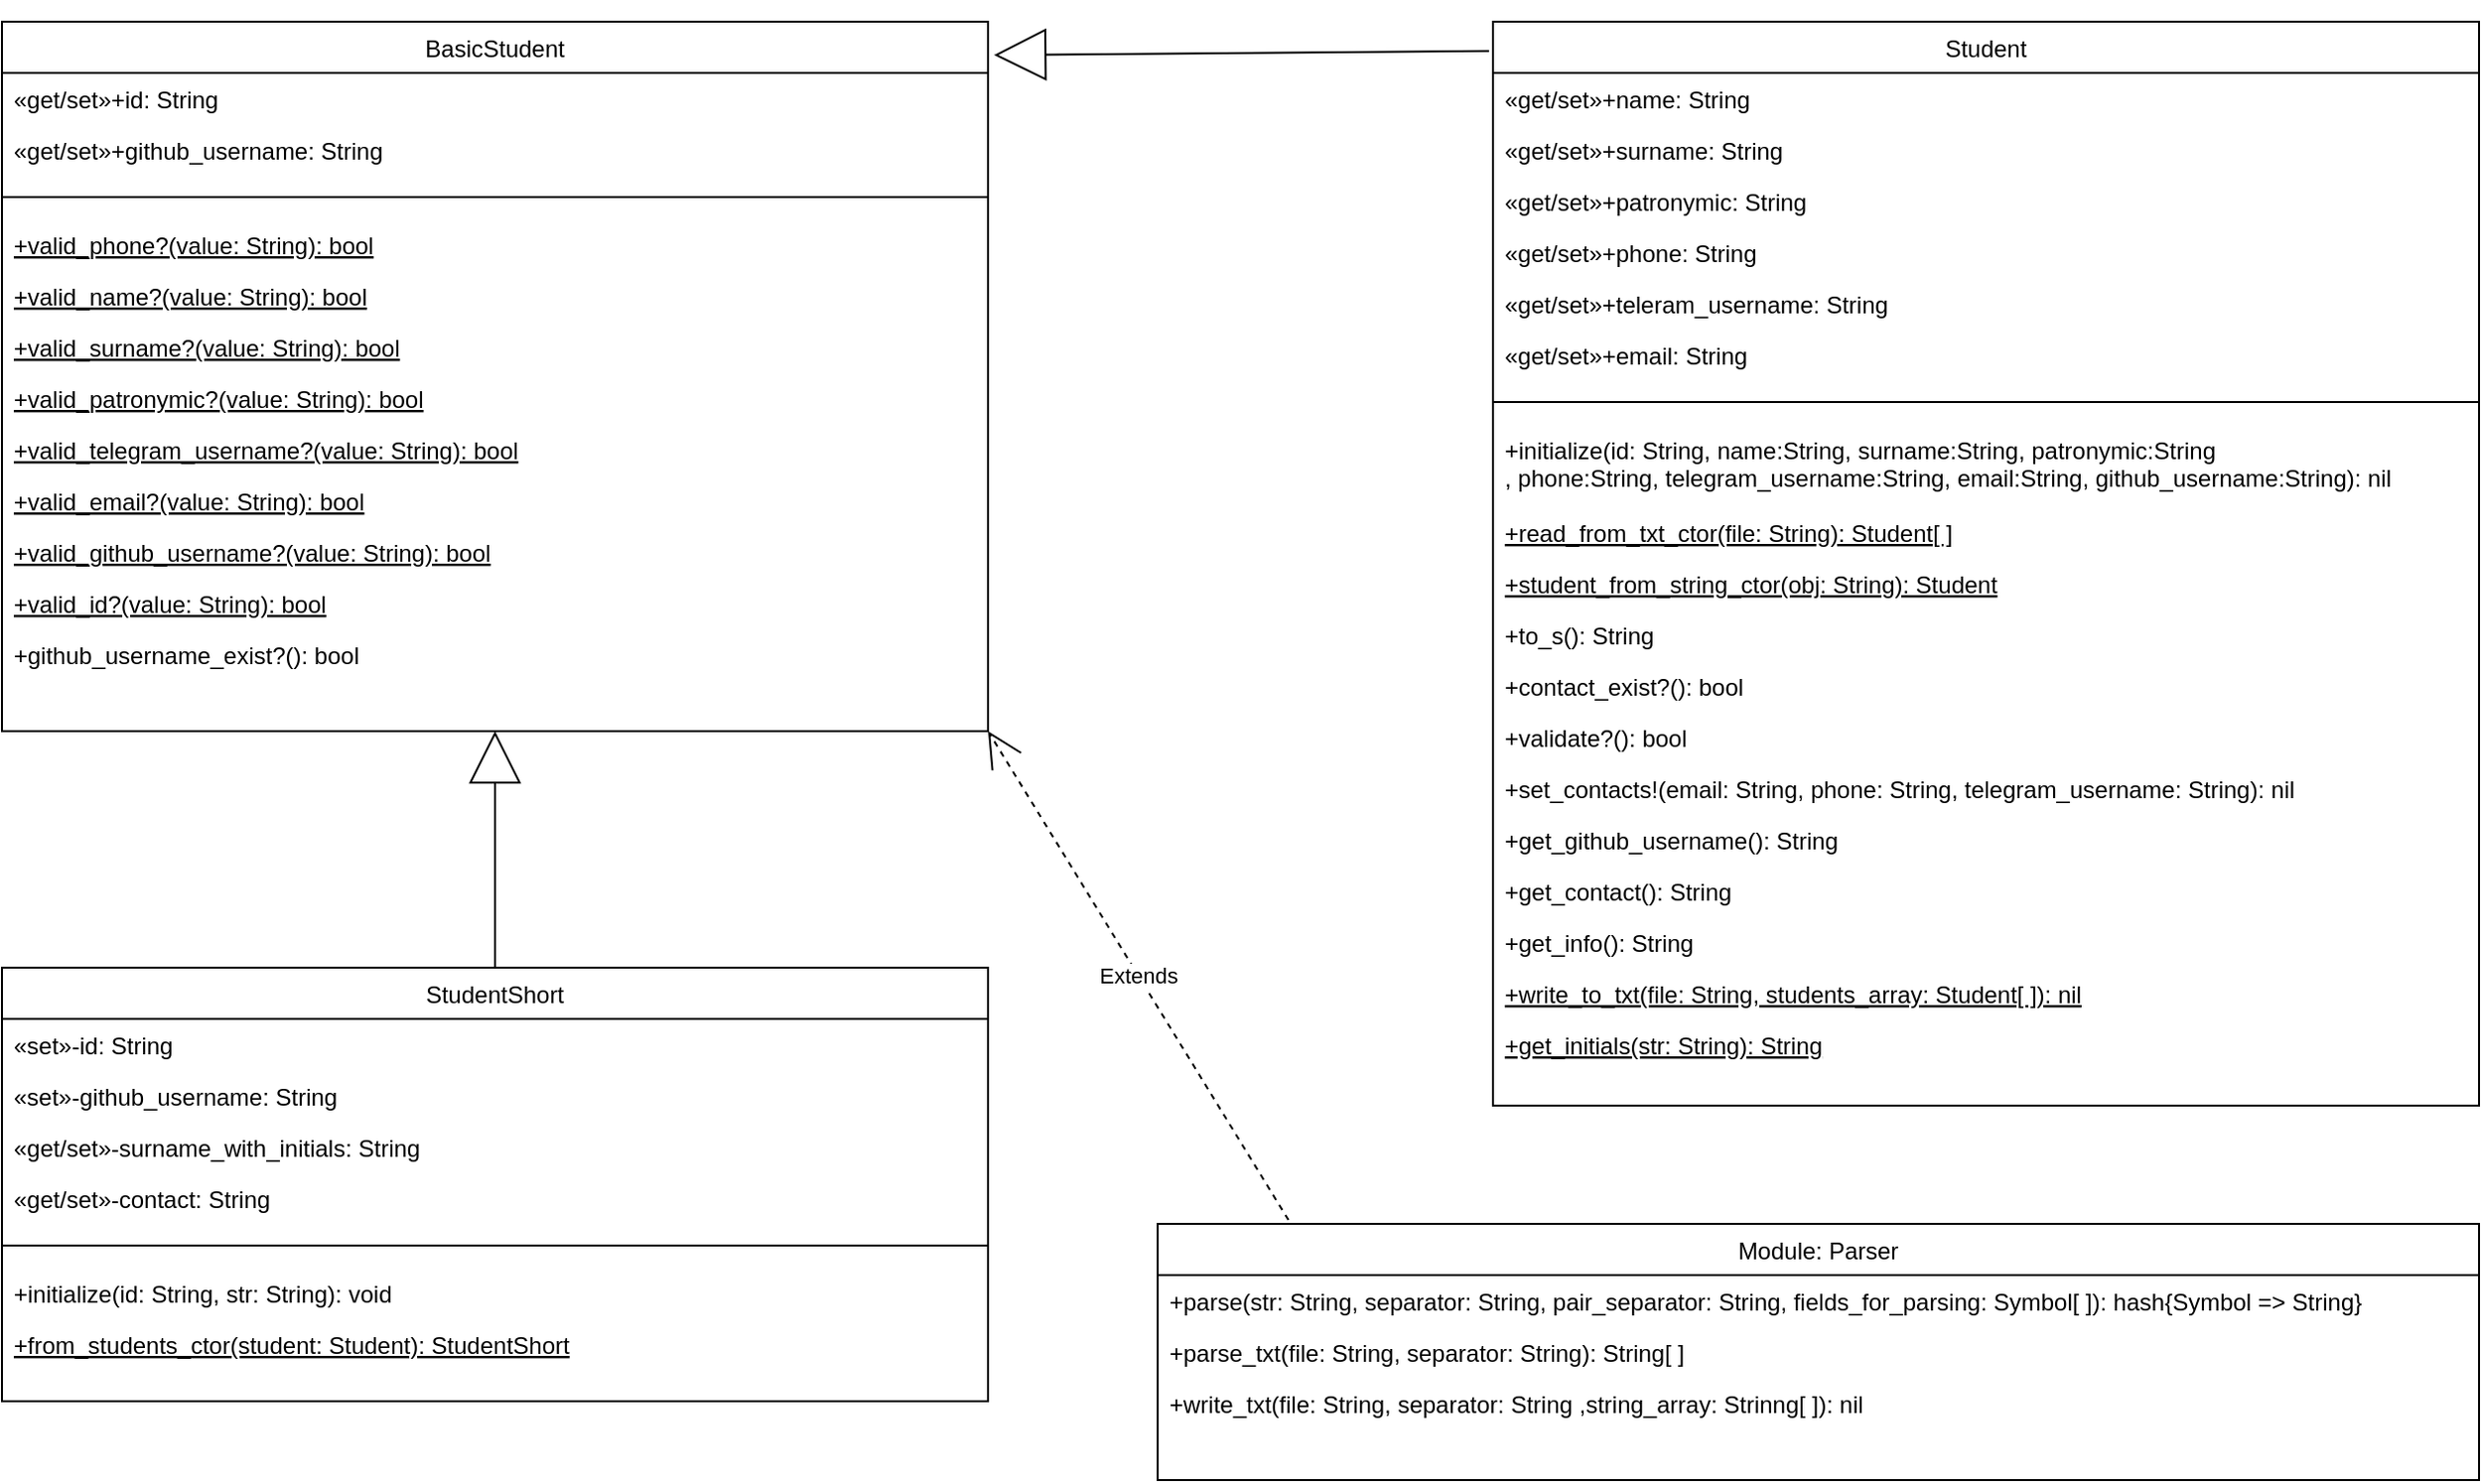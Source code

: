 <mxfile version="21.1.1" type="device">
  <diagram id="C5RBs43oDa-KdzZeNtuy" name="Page-1">
    <mxGraphModel dx="1434" dy="795" grid="1" gridSize="10" guides="1" tooltips="1" connect="1" arrows="1" fold="1" page="1" pageScale="1" pageWidth="827" pageHeight="1169" math="0" shadow="0">
      <root>
        <mxCell id="WIyWlLk6GJQsqaUBKTNV-0" />
        <mxCell id="WIyWlLk6GJQsqaUBKTNV-1" parent="WIyWlLk6GJQsqaUBKTNV-0" />
        <mxCell id="zkfFHV4jXpPFQw0GAbJ--17" value="BasicStudent" style="swimlane;fontStyle=0;align=center;verticalAlign=top;childLayout=stackLayout;horizontal=1;startSize=26;horizontalStack=0;resizeParent=1;resizeLast=0;collapsible=1;marginBottom=0;rounded=0;shadow=0;strokeWidth=1;swimlaneFillColor=default;" parent="WIyWlLk6GJQsqaUBKTNV-1" vertex="1">
          <mxGeometry x="164" y="40" width="500" height="360" as="geometry">
            <mxRectangle x="550" y="140" width="160" height="26" as="alternateBounds" />
          </mxGeometry>
        </mxCell>
        <mxCell id="zkfFHV4jXpPFQw0GAbJ--18" value="«get/set»+id: String" style="text;align=left;verticalAlign=top;spacingLeft=4;spacingRight=4;overflow=hidden;rotatable=0;points=[[0,0.5],[1,0.5]];portConstraint=eastwest;" parent="zkfFHV4jXpPFQw0GAbJ--17" vertex="1">
          <mxGeometry y="26" width="500" height="26" as="geometry" />
        </mxCell>
        <mxCell id="0jIwW-mB24Nk2oX_LSpt-2" value="«get/set»+github_username: String" style="text;align=left;verticalAlign=top;spacingLeft=4;spacingRight=4;overflow=hidden;rotatable=0;points=[[0,0.5],[1,0.5]];portConstraint=eastwest;rounded=0;shadow=0;html=0;" parent="zkfFHV4jXpPFQw0GAbJ--17" vertex="1">
          <mxGeometry y="52" width="500" height="26" as="geometry" />
        </mxCell>
        <mxCell id="zkfFHV4jXpPFQw0GAbJ--23" value="" style="line;html=1;strokeWidth=1;align=left;verticalAlign=middle;spacingTop=-1;spacingLeft=3;spacingRight=3;rotatable=0;labelPosition=right;points=[];portConstraint=eastwest;" parent="zkfFHV4jXpPFQw0GAbJ--17" vertex="1">
          <mxGeometry y="78" width="500" height="22" as="geometry" />
        </mxCell>
        <mxCell id="zkfFHV4jXpPFQw0GAbJ--24" value="+valid_phone?(value: String): bool" style="text;align=left;verticalAlign=top;spacingLeft=4;spacingRight=4;overflow=hidden;rotatable=0;points=[[0,0.5],[1,0.5]];portConstraint=eastwest;fontStyle=4" parent="zkfFHV4jXpPFQw0GAbJ--17" vertex="1">
          <mxGeometry y="100" width="500" height="26" as="geometry" />
        </mxCell>
        <mxCell id="0jIwW-mB24Nk2oX_LSpt-3" value="+valid_name?(value: String): bool" style="text;align=left;verticalAlign=top;spacingLeft=4;spacingRight=4;overflow=hidden;rotatable=0;points=[[0,0.5],[1,0.5]];portConstraint=eastwest;fontStyle=4" parent="zkfFHV4jXpPFQw0GAbJ--17" vertex="1">
          <mxGeometry y="126" width="500" height="26" as="geometry" />
        </mxCell>
        <mxCell id="0jIwW-mB24Nk2oX_LSpt-4" value="+valid_surname?(value: String): bool" style="text;align=left;verticalAlign=top;spacingLeft=4;spacingRight=4;overflow=hidden;rotatable=0;points=[[0,0.5],[1,0.5]];portConstraint=eastwest;fontStyle=4" parent="zkfFHV4jXpPFQw0GAbJ--17" vertex="1">
          <mxGeometry y="152" width="500" height="26" as="geometry" />
        </mxCell>
        <mxCell id="0jIwW-mB24Nk2oX_LSpt-5" value="+valid_patronymic?(value: String): bool" style="text;align=left;verticalAlign=top;spacingLeft=4;spacingRight=4;overflow=hidden;rotatable=0;points=[[0,0.5],[1,0.5]];portConstraint=eastwest;fontStyle=4" parent="zkfFHV4jXpPFQw0GAbJ--17" vertex="1">
          <mxGeometry y="178" width="500" height="26" as="geometry" />
        </mxCell>
        <mxCell id="0jIwW-mB24Nk2oX_LSpt-6" value="+valid_telegram_username?(value: String): bool" style="text;align=left;verticalAlign=top;spacingLeft=4;spacingRight=4;overflow=hidden;rotatable=0;points=[[0,0.5],[1,0.5]];portConstraint=eastwest;fontStyle=4" parent="zkfFHV4jXpPFQw0GAbJ--17" vertex="1">
          <mxGeometry y="204" width="500" height="26" as="geometry" />
        </mxCell>
        <mxCell id="0jIwW-mB24Nk2oX_LSpt-7" value="+valid_email?(value: String): bool" style="text;align=left;verticalAlign=top;spacingLeft=4;spacingRight=4;overflow=hidden;rotatable=0;points=[[0,0.5],[1,0.5]];portConstraint=eastwest;fontStyle=4" parent="zkfFHV4jXpPFQw0GAbJ--17" vertex="1">
          <mxGeometry y="230" width="500" height="26" as="geometry" />
        </mxCell>
        <mxCell id="0jIwW-mB24Nk2oX_LSpt-8" value="+valid_github_username?(value: String): bool" style="text;align=left;verticalAlign=top;spacingLeft=4;spacingRight=4;overflow=hidden;rotatable=0;points=[[0,0.5],[1,0.5]];portConstraint=eastwest;fontStyle=4" parent="zkfFHV4jXpPFQw0GAbJ--17" vertex="1">
          <mxGeometry y="256" width="500" height="26" as="geometry" />
        </mxCell>
        <mxCell id="0jIwW-mB24Nk2oX_LSpt-9" value="+valid_id?(value: String): bool" style="text;align=left;verticalAlign=top;spacingLeft=4;spacingRight=4;overflow=hidden;rotatable=0;points=[[0,0.5],[1,0.5]];portConstraint=eastwest;fontStyle=4" parent="zkfFHV4jXpPFQw0GAbJ--17" vertex="1">
          <mxGeometry y="282" width="500" height="26" as="geometry" />
        </mxCell>
        <mxCell id="0jIwW-mB24Nk2oX_LSpt-10" value="+github_username_exist?(): bool" style="text;align=left;verticalAlign=top;spacingLeft=4;spacingRight=4;overflow=hidden;rotatable=0;points=[[0,0.5],[1,0.5]];portConstraint=eastwest;" parent="zkfFHV4jXpPFQw0GAbJ--17" vertex="1">
          <mxGeometry y="308" width="500" height="26" as="geometry" />
        </mxCell>
        <mxCell id="9F78Hj_hJA_kpTCqYAxS-0" value="Student" style="swimlane;fontStyle=0;align=center;verticalAlign=top;childLayout=stackLayout;horizontal=1;startSize=26;horizontalStack=0;resizeParent=1;resizeLast=0;collapsible=1;marginBottom=0;rounded=0;shadow=0;strokeWidth=1;swimlaneFillColor=default;" vertex="1" parent="WIyWlLk6GJQsqaUBKTNV-1">
          <mxGeometry x="920" y="40" width="500" height="550" as="geometry">
            <mxRectangle x="550" y="140" width="160" height="26" as="alternateBounds" />
          </mxGeometry>
        </mxCell>
        <mxCell id="9F78Hj_hJA_kpTCqYAxS-2" value="«get/set»+name: String" style="text;align=left;verticalAlign=top;spacingLeft=4;spacingRight=4;overflow=hidden;rotatable=0;points=[[0,0.5],[1,0.5]];portConstraint=eastwest;rounded=0;shadow=0;html=0;" vertex="1" parent="9F78Hj_hJA_kpTCqYAxS-0">
          <mxGeometry y="26" width="500" height="26" as="geometry" />
        </mxCell>
        <mxCell id="9F78Hj_hJA_kpTCqYAxS-3" value="«get/set»+surname: String" style="text;align=left;verticalAlign=top;spacingLeft=4;spacingRight=4;overflow=hidden;rotatable=0;points=[[0,0.5],[1,0.5]];portConstraint=eastwest;rounded=0;shadow=0;html=0;" vertex="1" parent="9F78Hj_hJA_kpTCqYAxS-0">
          <mxGeometry y="52" width="500" height="26" as="geometry" />
        </mxCell>
        <mxCell id="9F78Hj_hJA_kpTCqYAxS-4" value="«get/set»+patronymic: String" style="text;align=left;verticalAlign=top;spacingLeft=4;spacingRight=4;overflow=hidden;rotatable=0;points=[[0,0.5],[1,0.5]];portConstraint=eastwest;rounded=0;shadow=0;html=0;" vertex="1" parent="9F78Hj_hJA_kpTCqYAxS-0">
          <mxGeometry y="78" width="500" height="26" as="geometry" />
        </mxCell>
        <mxCell id="9F78Hj_hJA_kpTCqYAxS-5" value="«get/set»+phone: String" style="text;align=left;verticalAlign=top;spacingLeft=4;spacingRight=4;overflow=hidden;rotatable=0;points=[[0,0.5],[1,0.5]];portConstraint=eastwest;rounded=0;shadow=0;html=0;" vertex="1" parent="9F78Hj_hJA_kpTCqYAxS-0">
          <mxGeometry y="104" width="500" height="26" as="geometry" />
        </mxCell>
        <mxCell id="9F78Hj_hJA_kpTCqYAxS-6" value="«get/set»+teleram_username: String" style="text;align=left;verticalAlign=top;spacingLeft=4;spacingRight=4;overflow=hidden;rotatable=0;points=[[0,0.5],[1,0.5]];portConstraint=eastwest;rounded=0;shadow=0;html=0;" vertex="1" parent="9F78Hj_hJA_kpTCqYAxS-0">
          <mxGeometry y="130" width="500" height="26" as="geometry" />
        </mxCell>
        <mxCell id="9F78Hj_hJA_kpTCqYAxS-7" value="«get/set»+email: String" style="text;align=left;verticalAlign=top;spacingLeft=4;spacingRight=4;overflow=hidden;rotatable=0;points=[[0,0.5],[1,0.5]];portConstraint=eastwest;rounded=0;shadow=0;html=0;" vertex="1" parent="9F78Hj_hJA_kpTCqYAxS-0">
          <mxGeometry y="156" width="500" height="26" as="geometry" />
        </mxCell>
        <mxCell id="9F78Hj_hJA_kpTCqYAxS-9" value="" style="line;html=1;strokeWidth=1;align=left;verticalAlign=middle;spacingTop=-1;spacingLeft=3;spacingRight=3;rotatable=0;labelPosition=right;points=[];portConstraint=eastwest;" vertex="1" parent="9F78Hj_hJA_kpTCqYAxS-0">
          <mxGeometry y="182" width="500" height="22" as="geometry" />
        </mxCell>
        <mxCell id="9F78Hj_hJA_kpTCqYAxS-23" value="+initialize(id: String, name:String, surname:String, patronymic:String&#xa;, phone:String, telegram_username:String, email:String, github_username:String): nil" style="text;align=left;verticalAlign=top;spacingLeft=4;spacingRight=4;overflow=hidden;rotatable=0;points=[[0,0.5],[1,0.5]];portConstraint=eastwest;" vertex="1" parent="9F78Hj_hJA_kpTCqYAxS-0">
          <mxGeometry y="204" width="500" height="42" as="geometry" />
        </mxCell>
        <mxCell id="9F78Hj_hJA_kpTCqYAxS-29" value="+read_from_txt_ctor(file: String): Student[ ]" style="text;align=left;verticalAlign=top;spacingLeft=4;spacingRight=4;overflow=hidden;rotatable=0;points=[[0,0.5],[1,0.5]];portConstraint=eastwest;fontStyle=4" vertex="1" parent="9F78Hj_hJA_kpTCqYAxS-0">
          <mxGeometry y="246" width="500" height="26" as="geometry" />
        </mxCell>
        <mxCell id="9F78Hj_hJA_kpTCqYAxS-24" value="+student_from_string_ctor(obj: String): Student" style="text;align=left;verticalAlign=top;spacingLeft=4;spacingRight=4;overflow=hidden;rotatable=0;points=[[0,0.5],[1,0.5]];portConstraint=eastwest;fontStyle=4" vertex="1" parent="9F78Hj_hJA_kpTCqYAxS-0">
          <mxGeometry y="272" width="500" height="26" as="geometry" />
        </mxCell>
        <mxCell id="9F78Hj_hJA_kpTCqYAxS-10" value="+to_s(): String" style="text;align=left;verticalAlign=top;spacingLeft=4;spacingRight=4;overflow=hidden;rotatable=0;points=[[0,0.5],[1,0.5]];portConstraint=eastwest;" vertex="1" parent="9F78Hj_hJA_kpTCqYAxS-0">
          <mxGeometry y="298" width="500" height="26" as="geometry" />
        </mxCell>
        <mxCell id="9F78Hj_hJA_kpTCqYAxS-20" value="+contact_exist?(): bool" style="text;align=left;verticalAlign=top;spacingLeft=4;spacingRight=4;overflow=hidden;rotatable=0;points=[[0,0.5],[1,0.5]];portConstraint=eastwest;" vertex="1" parent="9F78Hj_hJA_kpTCqYAxS-0">
          <mxGeometry y="324" width="500" height="26" as="geometry" />
        </mxCell>
        <mxCell id="9F78Hj_hJA_kpTCqYAxS-21" value="+validate?(): bool" style="text;align=left;verticalAlign=top;spacingLeft=4;spacingRight=4;overflow=hidden;rotatable=0;points=[[0,0.5],[1,0.5]];portConstraint=eastwest;" vertex="1" parent="9F78Hj_hJA_kpTCqYAxS-0">
          <mxGeometry y="350" width="500" height="26" as="geometry" />
        </mxCell>
        <mxCell id="9F78Hj_hJA_kpTCqYAxS-22" value="+set_contacts!(email: String, phone: String, telegram_username: String): nil" style="text;align=left;verticalAlign=top;spacingLeft=4;spacingRight=4;overflow=hidden;rotatable=0;points=[[0,0.5],[1,0.5]];portConstraint=eastwest;" vertex="1" parent="9F78Hj_hJA_kpTCqYAxS-0">
          <mxGeometry y="376" width="500" height="26" as="geometry" />
        </mxCell>
        <mxCell id="9F78Hj_hJA_kpTCqYAxS-26" value="+get_github_username(): String" style="text;align=left;verticalAlign=top;spacingLeft=4;spacingRight=4;overflow=hidden;rotatable=0;points=[[0,0.5],[1,0.5]];portConstraint=eastwest;fontStyle=0" vertex="1" parent="9F78Hj_hJA_kpTCqYAxS-0">
          <mxGeometry y="402" width="500" height="26" as="geometry" />
        </mxCell>
        <mxCell id="9F78Hj_hJA_kpTCqYAxS-27" value="+get_contact(): String" style="text;align=left;verticalAlign=top;spacingLeft=4;spacingRight=4;overflow=hidden;rotatable=0;points=[[0,0.5],[1,0.5]];portConstraint=eastwest;fontStyle=0" vertex="1" parent="9F78Hj_hJA_kpTCqYAxS-0">
          <mxGeometry y="428" width="500" height="26" as="geometry" />
        </mxCell>
        <mxCell id="9F78Hj_hJA_kpTCqYAxS-28" value="+get_info(): String" style="text;align=left;verticalAlign=top;spacingLeft=4;spacingRight=4;overflow=hidden;rotatable=0;points=[[0,0.5],[1,0.5]];portConstraint=eastwest;fontStyle=0" vertex="1" parent="9F78Hj_hJA_kpTCqYAxS-0">
          <mxGeometry y="454" width="500" height="26" as="geometry" />
        </mxCell>
        <mxCell id="9F78Hj_hJA_kpTCqYAxS-30" value="+write_to_txt(file: String, students_array: Student[ ]): nil" style="text;align=left;verticalAlign=top;spacingLeft=4;spacingRight=4;overflow=hidden;rotatable=0;points=[[0,0.5],[1,0.5]];portConstraint=eastwest;fontStyle=4" vertex="1" parent="9F78Hj_hJA_kpTCqYAxS-0">
          <mxGeometry y="480" width="500" height="26" as="geometry" />
        </mxCell>
        <mxCell id="9F78Hj_hJA_kpTCqYAxS-25" value="+get_initials(str: String): String" style="text;align=left;verticalAlign=top;spacingLeft=4;spacingRight=4;overflow=hidden;rotatable=0;points=[[0,0.5],[1,0.5]];portConstraint=eastwest;fontStyle=4" vertex="1" parent="9F78Hj_hJA_kpTCqYAxS-0">
          <mxGeometry y="506" width="500" height="26" as="geometry" />
        </mxCell>
        <mxCell id="9F78Hj_hJA_kpTCqYAxS-31" value="StudentShort" style="swimlane;fontStyle=0;align=center;verticalAlign=top;childLayout=stackLayout;horizontal=1;startSize=26;horizontalStack=0;resizeParent=1;resizeLast=0;collapsible=1;marginBottom=0;rounded=0;shadow=0;strokeWidth=1;swimlaneFillColor=default;" vertex="1" parent="WIyWlLk6GJQsqaUBKTNV-1">
          <mxGeometry x="164" y="520" width="500" height="220" as="geometry">
            <mxRectangle x="550" y="140" width="160" height="26" as="alternateBounds" />
          </mxGeometry>
        </mxCell>
        <mxCell id="9F78Hj_hJA_kpTCqYAxS-32" value="«set»-id: String" style="text;align=left;verticalAlign=top;spacingLeft=4;spacingRight=4;overflow=hidden;rotatable=0;points=[[0,0.5],[1,0.5]];portConstraint=eastwest;" vertex="1" parent="9F78Hj_hJA_kpTCqYAxS-31">
          <mxGeometry y="26" width="500" height="26" as="geometry" />
        </mxCell>
        <mxCell id="9F78Hj_hJA_kpTCqYAxS-33" value="«set»-github_username: String" style="text;align=left;verticalAlign=top;spacingLeft=4;spacingRight=4;overflow=hidden;rotatable=0;points=[[0,0.5],[1,0.5]];portConstraint=eastwest;rounded=0;shadow=0;html=0;" vertex="1" parent="9F78Hj_hJA_kpTCqYAxS-31">
          <mxGeometry y="52" width="500" height="26" as="geometry" />
        </mxCell>
        <mxCell id="9F78Hj_hJA_kpTCqYAxS-44" value="«get/set»-surname_with_initials: String" style="text;align=left;verticalAlign=top;spacingLeft=4;spacingRight=4;overflow=hidden;rotatable=0;points=[[0,0.5],[1,0.5]];portConstraint=eastwest;rounded=0;shadow=0;html=0;" vertex="1" parent="9F78Hj_hJA_kpTCqYAxS-31">
          <mxGeometry y="78" width="500" height="26" as="geometry" />
        </mxCell>
        <mxCell id="9F78Hj_hJA_kpTCqYAxS-45" value="«get/set»-contact: String" style="text;align=left;verticalAlign=top;spacingLeft=4;spacingRight=4;overflow=hidden;rotatable=0;points=[[0,0.5],[1,0.5]];portConstraint=eastwest;rounded=0;shadow=0;html=0;" vertex="1" parent="9F78Hj_hJA_kpTCqYAxS-31">
          <mxGeometry y="104" width="500" height="26" as="geometry" />
        </mxCell>
        <mxCell id="9F78Hj_hJA_kpTCqYAxS-34" value="" style="line;html=1;strokeWidth=1;align=left;verticalAlign=middle;spacingTop=-1;spacingLeft=3;spacingRight=3;rotatable=0;labelPosition=right;points=[];portConstraint=eastwest;" vertex="1" parent="9F78Hj_hJA_kpTCqYAxS-31">
          <mxGeometry y="130" width="500" height="22" as="geometry" />
        </mxCell>
        <mxCell id="9F78Hj_hJA_kpTCqYAxS-43" value="+initialize(id: String, str: String): void" style="text;align=left;verticalAlign=top;spacingLeft=4;spacingRight=4;overflow=hidden;rotatable=0;points=[[0,0.5],[1,0.5]];portConstraint=eastwest;" vertex="1" parent="9F78Hj_hJA_kpTCqYAxS-31">
          <mxGeometry y="152" width="500" height="26" as="geometry" />
        </mxCell>
        <mxCell id="9F78Hj_hJA_kpTCqYAxS-47" value="+from_students_ctor(student: Student): StudentShort" style="text;align=left;verticalAlign=top;spacingLeft=4;spacingRight=4;overflow=hidden;rotatable=0;points=[[0,0.5],[1,0.5]];portConstraint=eastwest;fontStyle=4" vertex="1" parent="9F78Hj_hJA_kpTCqYAxS-31">
          <mxGeometry y="178" width="500" height="26" as="geometry" />
        </mxCell>
        <mxCell id="9F78Hj_hJA_kpTCqYAxS-48" value="" style="endArrow=block;endFill=0;endSize=24;html=1;rounded=0;entryX=1.006;entryY=0.047;entryDx=0;entryDy=0;exitX=-0.004;exitY=0.027;exitDx=0;exitDy=0;exitPerimeter=0;entryPerimeter=0;" edge="1" parent="WIyWlLk6GJQsqaUBKTNV-1" source="9F78Hj_hJA_kpTCqYAxS-0" target="zkfFHV4jXpPFQw0GAbJ--17">
          <mxGeometry width="160" relative="1" as="geometry">
            <mxPoint x="790" y="530" as="sourcePoint" />
            <mxPoint x="950" y="530" as="targetPoint" />
          </mxGeometry>
        </mxCell>
        <mxCell id="9F78Hj_hJA_kpTCqYAxS-50" value="" style="endArrow=block;endFill=0;endSize=24;html=1;rounded=0;exitX=0.5;exitY=0;exitDx=0;exitDy=0;entryX=0.5;entryY=1;entryDx=0;entryDy=0;" edge="1" parent="WIyWlLk6GJQsqaUBKTNV-1" source="9F78Hj_hJA_kpTCqYAxS-31" target="zkfFHV4jXpPFQw0GAbJ--17">
          <mxGeometry width="160" relative="1" as="geometry">
            <mxPoint x="898" y="265" as="sourcePoint" />
            <mxPoint x="420" y="400" as="targetPoint" />
          </mxGeometry>
        </mxCell>
        <mxCell id="9F78Hj_hJA_kpTCqYAxS-51" value="Module: Parser" style="swimlane;fontStyle=0;align=center;verticalAlign=top;childLayout=stackLayout;horizontal=1;startSize=26;horizontalStack=0;resizeParent=1;resizeLast=0;collapsible=1;marginBottom=0;rounded=0;shadow=0;strokeWidth=1;swimlaneFillColor=default;" vertex="1" parent="WIyWlLk6GJQsqaUBKTNV-1">
          <mxGeometry x="750" y="650" width="670" height="130" as="geometry">
            <mxRectangle x="550" y="140" width="160" height="26" as="alternateBounds" />
          </mxGeometry>
        </mxCell>
        <mxCell id="9F78Hj_hJA_kpTCqYAxS-57" value="+parse(str: String, separator: String, pair_separator: String, fields_for_parsing: Symbol[ ]): hash{Symbol =&gt; String}" style="text;align=left;verticalAlign=top;spacingLeft=4;spacingRight=4;overflow=hidden;rotatable=0;points=[[0,0.5],[1,0.5]];portConstraint=eastwest;" vertex="1" parent="9F78Hj_hJA_kpTCqYAxS-51">
          <mxGeometry y="26" width="670" height="26" as="geometry" />
        </mxCell>
        <mxCell id="9F78Hj_hJA_kpTCqYAxS-59" value="+parse_txt(file: String, separator: String): String[ ]" style="text;align=left;verticalAlign=top;spacingLeft=4;spacingRight=4;overflow=hidden;rotatable=0;points=[[0,0.5],[1,0.5]];portConstraint=eastwest;" vertex="1" parent="9F78Hj_hJA_kpTCqYAxS-51">
          <mxGeometry y="52" width="670" height="26" as="geometry" />
        </mxCell>
        <mxCell id="9F78Hj_hJA_kpTCqYAxS-60" value="+write_txt(file: String, separator: String ,string_array: Strinng[ ]): nil" style="text;align=left;verticalAlign=top;spacingLeft=4;spacingRight=4;overflow=hidden;rotatable=0;points=[[0,0.5],[1,0.5]];portConstraint=eastwest;" vertex="1" parent="9F78Hj_hJA_kpTCqYAxS-51">
          <mxGeometry y="78" width="670" height="26" as="geometry" />
        </mxCell>
        <mxCell id="9F78Hj_hJA_kpTCqYAxS-63" value="Extends" style="endArrow=open;endSize=16;endFill=0;html=1;rounded=0;entryX=1;entryY=1;entryDx=0;entryDy=0;exitX=0.099;exitY=-0.015;exitDx=0;exitDy=0;exitPerimeter=0;dashed=1;" edge="1" parent="WIyWlLk6GJQsqaUBKTNV-1" source="9F78Hj_hJA_kpTCqYAxS-51" target="zkfFHV4jXpPFQw0GAbJ--17">
          <mxGeometry width="160" relative="1" as="geometry">
            <mxPoint x="730" y="550" as="sourcePoint" />
            <mxPoint x="890" y="550" as="targetPoint" />
          </mxGeometry>
        </mxCell>
      </root>
    </mxGraphModel>
  </diagram>
</mxfile>
